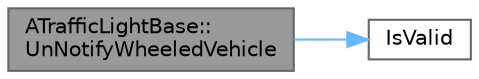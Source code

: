 digraph "ATrafficLightBase::UnNotifyWheeledVehicle"
{
 // INTERACTIVE_SVG=YES
 // LATEX_PDF_SIZE
  bgcolor="transparent";
  edge [fontname=Helvetica,fontsize=10,labelfontname=Helvetica,labelfontsize=10];
  node [fontname=Helvetica,fontsize=10,shape=box,height=0.2,width=0.4];
  rankdir="LR";
  Node1 [id="Node000001",label="ATrafficLightBase::\lUnNotifyWheeledVehicle",height=0.2,width=0.4,color="gray40", fillcolor="grey60", style="filled", fontcolor="black",tooltip=" "];
  Node1 -> Node2 [id="edge1_Node000001_Node000002",color="steelblue1",style="solid",tooltip=" "];
  Node2 [id="Node000002",label="IsValid",height=0.2,width=0.4,color="grey40", fillcolor="white", style="filled",URL="$d2/d40/TrafficLightBase_8cpp.html#a1459952e95242b0c926376d0bb4692b8",tooltip=" "];
}
